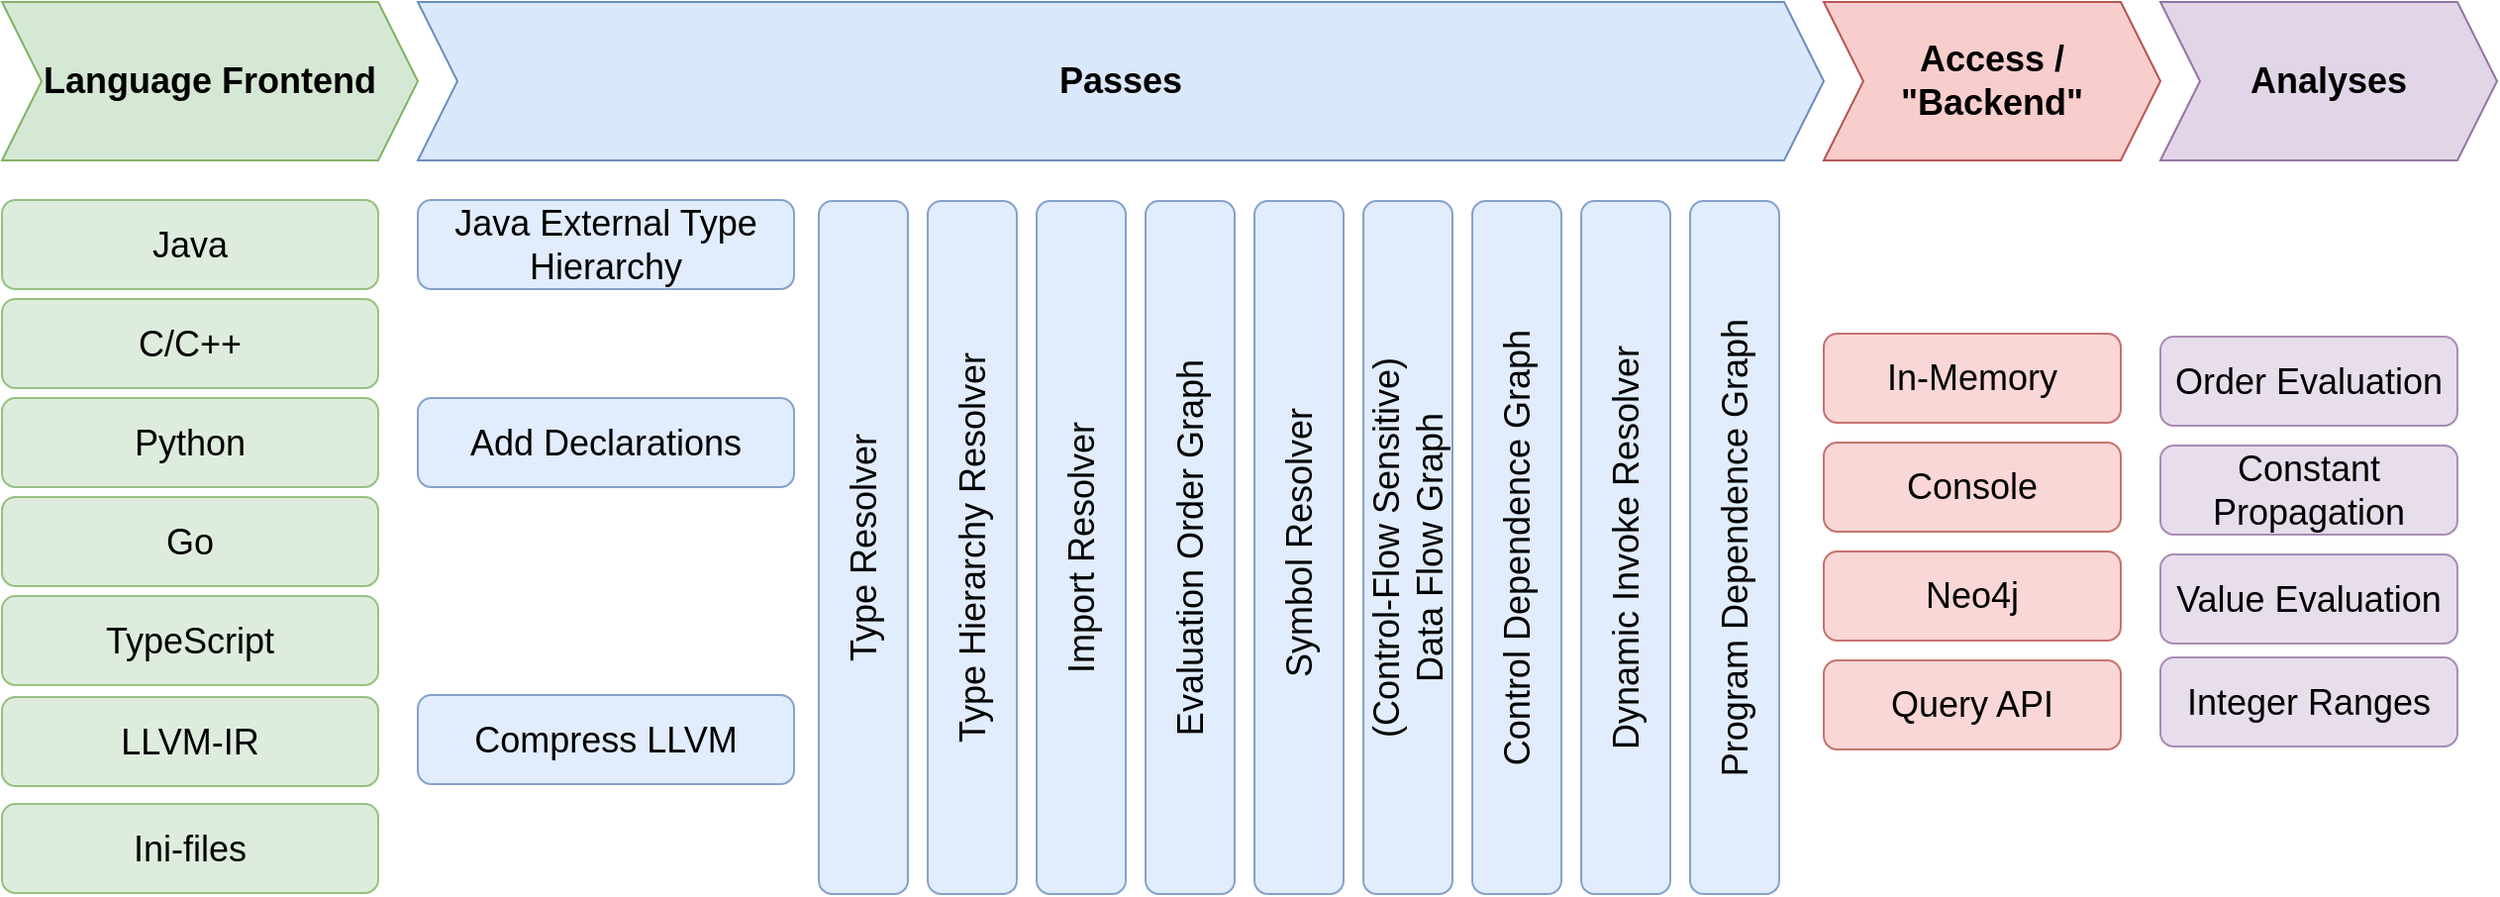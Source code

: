 <mxfile version="24.7.6">
  <diagram id="Z0YAflBHM_s1VhrlULr_" name="Page-1">
    <mxGraphModel dx="1185" dy="660" grid="1" gridSize="10" guides="1" tooltips="1" connect="1" arrows="1" fold="1" page="1" pageScale="1" pageWidth="850" pageHeight="1100" math="0" shadow="0">
      <root>
        <mxCell id="0" />
        <mxCell id="1" parent="0" />
        <mxCell id="ZCOIfXgAyzWs3JXAa6fL-1" value="&lt;font style=&quot;font-size: 18px;&quot;&gt;&lt;b&gt;Language Frontend&lt;/b&gt;&lt;/font&gt;" style="shape=step;perimeter=stepPerimeter;whiteSpace=wrap;html=1;fixedSize=1;fillColor=#d5e8d4;strokeColor=#82b366;" parent="1" vertex="1">
          <mxGeometry x="90" y="100" width="210" height="80" as="geometry" />
        </mxCell>
        <mxCell id="ZCOIfXgAyzWs3JXAa6fL-2" value="&lt;font style=&quot;font-size: 18px;&quot;&gt;&lt;b&gt;Passes&lt;/b&gt;&lt;/font&gt;" style="shape=step;perimeter=stepPerimeter;whiteSpace=wrap;html=1;fixedSize=1;fillColor=#dae8fc;strokeColor=#6c8ebf;" parent="1" vertex="1">
          <mxGeometry x="300" y="100" width="710" height="80" as="geometry" />
        </mxCell>
        <mxCell id="ZCOIfXgAyzWs3JXAa6fL-3" value="Java" style="rounded=1;whiteSpace=wrap;html=1;fontSize=18;fillColor=#d5e8d4;strokeColor=#82b366;opacity=80;" parent="1" vertex="1">
          <mxGeometry x="90" y="200" width="190" height="45" as="geometry" />
        </mxCell>
        <mxCell id="ZCOIfXgAyzWs3JXAa6fL-4" value="&lt;div&gt;C/C++&lt;/div&gt;" style="rounded=1;whiteSpace=wrap;html=1;fontSize=18;fillColor=#d5e8d4;strokeColor=#82b366;opacity=80;" parent="1" vertex="1">
          <mxGeometry x="90" y="250" width="190" height="45" as="geometry" />
        </mxCell>
        <mxCell id="ZCOIfXgAyzWs3JXAa6fL-5" value="Python" style="rounded=1;whiteSpace=wrap;html=1;fontSize=18;fillColor=#d5e8d4;strokeColor=#82b366;opacity=80;" parent="1" vertex="1">
          <mxGeometry x="90" y="300" width="190" height="45" as="geometry" />
        </mxCell>
        <mxCell id="ZCOIfXgAyzWs3JXAa6fL-6" value="Go" style="rounded=1;whiteSpace=wrap;html=1;fontSize=18;fillColor=#d5e8d4;strokeColor=#82b366;opacity=80;" parent="1" vertex="1">
          <mxGeometry x="90" y="350" width="190" height="45" as="geometry" />
        </mxCell>
        <mxCell id="ZCOIfXgAyzWs3JXAa6fL-8" value="TypeScript" style="rounded=1;whiteSpace=wrap;html=1;fontSize=18;fillColor=#d5e8d4;strokeColor=#82b366;opacity=80;" parent="1" vertex="1">
          <mxGeometry x="90" y="400" width="190" height="45" as="geometry" />
        </mxCell>
        <mxCell id="ZCOIfXgAyzWs3JXAa6fL-9" value="LLVM-IR" style="rounded=1;whiteSpace=wrap;html=1;fontSize=18;fillColor=#d5e8d4;strokeColor=#82b366;opacity=80;" parent="1" vertex="1">
          <mxGeometry x="90" y="451" width="190" height="45" as="geometry" />
        </mxCell>
        <mxCell id="ZCOIfXgAyzWs3JXAa6fL-10" value="Java External Type Hierarchy" style="rounded=1;whiteSpace=wrap;html=1;fontSize=18;fillColor=#dae8fc;strokeColor=#6c8ebf;opacity=80;" parent="1" vertex="1">
          <mxGeometry x="300" y="200" width="190" height="45" as="geometry" />
        </mxCell>
        <mxCell id="ZCOIfXgAyzWs3JXAa6fL-11" value="Compress LLVM" style="rounded=1;whiteSpace=wrap;html=1;fontSize=18;fillColor=#dae8fc;strokeColor=#6c8ebf;opacity=80;" parent="1" vertex="1">
          <mxGeometry x="300" y="450" width="190" height="45" as="geometry" />
        </mxCell>
        <mxCell id="ZCOIfXgAyzWs3JXAa6fL-12" value="&lt;div&gt;Type Resolver&lt;/div&gt;" style="rounded=1;whiteSpace=wrap;html=1;fontSize=18;rotation=-90;fillColor=#dae8fc;strokeColor=#6c8ebf;opacity=80;" parent="1" vertex="1">
          <mxGeometry x="350" y="353" width="350" height="45" as="geometry" />
        </mxCell>
        <mxCell id="ZCOIfXgAyzWs3JXAa6fL-13" value="&lt;div&gt;Type Hierarchy Resolver&lt;/div&gt;" style="rounded=1;whiteSpace=wrap;html=1;fontSize=18;rotation=-90;fillColor=#dae8fc;strokeColor=#6c8ebf;opacity=80;" parent="1" vertex="1">
          <mxGeometry x="405" y="353" width="350" height="45" as="geometry" />
        </mxCell>
        <mxCell id="ZCOIfXgAyzWs3JXAa6fL-14" value="Import Resolver" style="rounded=1;whiteSpace=wrap;html=1;fontSize=18;rotation=-90;fillColor=#dae8fc;strokeColor=#6c8ebf;opacity=80;" parent="1" vertex="1">
          <mxGeometry x="460" y="353" width="350" height="45" as="geometry" />
        </mxCell>
        <mxCell id="ZCOIfXgAyzWs3JXAa6fL-15" value="&lt;div&gt;Evaluation Order Graph&lt;/div&gt;" style="rounded=1;whiteSpace=wrap;html=1;fontSize=18;rotation=-90;fillColor=#dae8fc;strokeColor=#6c8ebf;opacity=80;" parent="1" vertex="1">
          <mxGeometry x="515" y="353" width="350" height="45" as="geometry" />
        </mxCell>
        <mxCell id="ZCOIfXgAyzWs3JXAa6fL-16" value="&amp;nbsp;Symbol Resolver" style="rounded=1;whiteSpace=wrap;html=1;fontSize=18;rotation=-90;fillColor=#dae8fc;strokeColor=#6c8ebf;opacity=80;" parent="1" vertex="1">
          <mxGeometry x="570" y="353" width="350" height="45" as="geometry" />
        </mxCell>
        <mxCell id="ZCOIfXgAyzWs3JXAa6fL-17" value="(Control-Flow Sensitive)&lt;br&gt;Data Flow Graph" style="rounded=1;whiteSpace=wrap;html=1;fontSize=18;rotation=-90;fillColor=#dae8fc;strokeColor=#6c8ebf;opacity=80;" parent="1" vertex="1">
          <mxGeometry x="625" y="353" width="350" height="45" as="geometry" />
        </mxCell>
        <mxCell id="ZCOIfXgAyzWs3JXAa6fL-18" value="&lt;div&gt;Control Dependence Graph&lt;/div&gt;" style="rounded=1;whiteSpace=wrap;html=1;fontSize=18;rotation=-90;fillColor=#dae8fc;strokeColor=#6c8ebf;opacity=80;" parent="1" vertex="1">
          <mxGeometry x="680" y="353" width="350" height="45" as="geometry" />
        </mxCell>
        <mxCell id="ZCOIfXgAyzWs3JXAa6fL-19" value="Dynamic Invoke Resolver" style="rounded=1;whiteSpace=wrap;html=1;fontSize=18;rotation=-90;fillColor=#dae8fc;strokeColor=#6c8ebf;opacity=80;" parent="1" vertex="1">
          <mxGeometry x="735" y="353" width="350" height="45" as="geometry" />
        </mxCell>
        <mxCell id="ZCOIfXgAyzWs3JXAa6fL-20" value="&lt;b&gt;&lt;font style=&quot;font-size: 18px;&quot;&gt;Access / &quot;Backend&quot;&lt;br&gt;&lt;/font&gt;&lt;/b&gt;" style="shape=step;perimeter=stepPerimeter;whiteSpace=wrap;html=1;fixedSize=1;fillColor=#f8cecc;strokeColor=#b85450;" parent="1" vertex="1">
          <mxGeometry x="1010" y="100" width="170" height="80" as="geometry" />
        </mxCell>
        <mxCell id="ZCOIfXgAyzWs3JXAa6fL-21" value="In-Memory" style="rounded=1;whiteSpace=wrap;html=1;fontSize=18;fillColor=#f8cecc;strokeColor=#b85450;opacity=80;" parent="1" vertex="1">
          <mxGeometry x="1010" y="267.5" width="150" height="45" as="geometry" />
        </mxCell>
        <mxCell id="ZCOIfXgAyzWs3JXAa6fL-22" value="Console" style="rounded=1;whiteSpace=wrap;html=1;fontSize=18;fillColor=#f8cecc;strokeColor=#b85450;opacity=80;" parent="1" vertex="1">
          <mxGeometry x="1010" y="322.5" width="150" height="45" as="geometry" />
        </mxCell>
        <mxCell id="ZCOIfXgAyzWs3JXAa6fL-23" value="Neo4j" style="rounded=1;whiteSpace=wrap;html=1;fontSize=18;fillColor=#f8cecc;strokeColor=#b85450;opacity=80;" parent="1" vertex="1">
          <mxGeometry x="1010" y="377.5" width="150" height="45" as="geometry" />
        </mxCell>
        <mxCell id="ZCOIfXgAyzWs3JXAa6fL-24" value="Query API" style="rounded=1;whiteSpace=wrap;html=1;fontSize=18;fillColor=#f8cecc;strokeColor=#b85450;opacity=80;" parent="1" vertex="1">
          <mxGeometry x="1010" y="432.5" width="150" height="45" as="geometry" />
        </mxCell>
        <mxCell id="ZCOIfXgAyzWs3JXAa6fL-25" value="&lt;b&gt;&lt;font style=&quot;font-size: 18px;&quot;&gt;Analyses&lt;/font&gt;&lt;/b&gt;" style="shape=step;perimeter=stepPerimeter;whiteSpace=wrap;html=1;fixedSize=1;fillColor=#e1d5e7;strokeColor=#9673a6;" parent="1" vertex="1">
          <mxGeometry x="1180" y="100" width="170" height="80" as="geometry" />
        </mxCell>
        <mxCell id="ZCOIfXgAyzWs3JXAa6fL-26" value="Order Evaluation" style="rounded=1;whiteSpace=wrap;html=1;fontSize=18;fillColor=#e1d5e7;strokeColor=#9673a6;opacity=80;" parent="1" vertex="1">
          <mxGeometry x="1180" y="269" width="150" height="45" as="geometry" />
        </mxCell>
        <mxCell id="ZCOIfXgAyzWs3JXAa6fL-27" value="Value Evaluation" style="rounded=1;whiteSpace=wrap;html=1;fontSize=18;fillColor=#e1d5e7;strokeColor=#9673a6;opacity=80;" parent="1" vertex="1">
          <mxGeometry x="1180" y="379" width="150" height="45" as="geometry" />
        </mxCell>
        <mxCell id="ZCOIfXgAyzWs3JXAa6fL-28" value="Constant Propagation" style="rounded=1;whiteSpace=wrap;html=1;fontSize=18;fillColor=#e1d5e7;strokeColor=#9673a6;opacity=80;" parent="1" vertex="1">
          <mxGeometry x="1180" y="324" width="150" height="45" as="geometry" />
        </mxCell>
        <mxCell id="83a4l1pJGFJ-2oh2WSSA-1" value="Ini-files" style="rounded=1;whiteSpace=wrap;html=1;fontSize=18;fillColor=#d5e8d4;strokeColor=#82b366;opacity=80;" vertex="1" parent="1">
          <mxGeometry x="90" y="505" width="190" height="45" as="geometry" />
        </mxCell>
        <mxCell id="83a4l1pJGFJ-2oh2WSSA-2" value="Add Declarations" style="rounded=1;whiteSpace=wrap;html=1;fontSize=18;fillColor=#dae8fc;strokeColor=#6c8ebf;opacity=80;" vertex="1" parent="1">
          <mxGeometry x="300" y="300" width="190" height="45" as="geometry" />
        </mxCell>
        <mxCell id="83a4l1pJGFJ-2oh2WSSA-3" value="Program Dependence Graph" style="rounded=1;whiteSpace=wrap;html=1;fontSize=18;rotation=-90;fillColor=#dae8fc;strokeColor=#6c8ebf;opacity=80;" vertex="1" parent="1">
          <mxGeometry x="790" y="353" width="350" height="45" as="geometry" />
        </mxCell>
        <mxCell id="83a4l1pJGFJ-2oh2WSSA-5" value="Integer Ranges" style="rounded=1;whiteSpace=wrap;html=1;fontSize=18;fillColor=#e1d5e7;strokeColor=#9673a6;opacity=80;" vertex="1" parent="1">
          <mxGeometry x="1180" y="431" width="150" height="45" as="geometry" />
        </mxCell>
      </root>
    </mxGraphModel>
  </diagram>
</mxfile>
